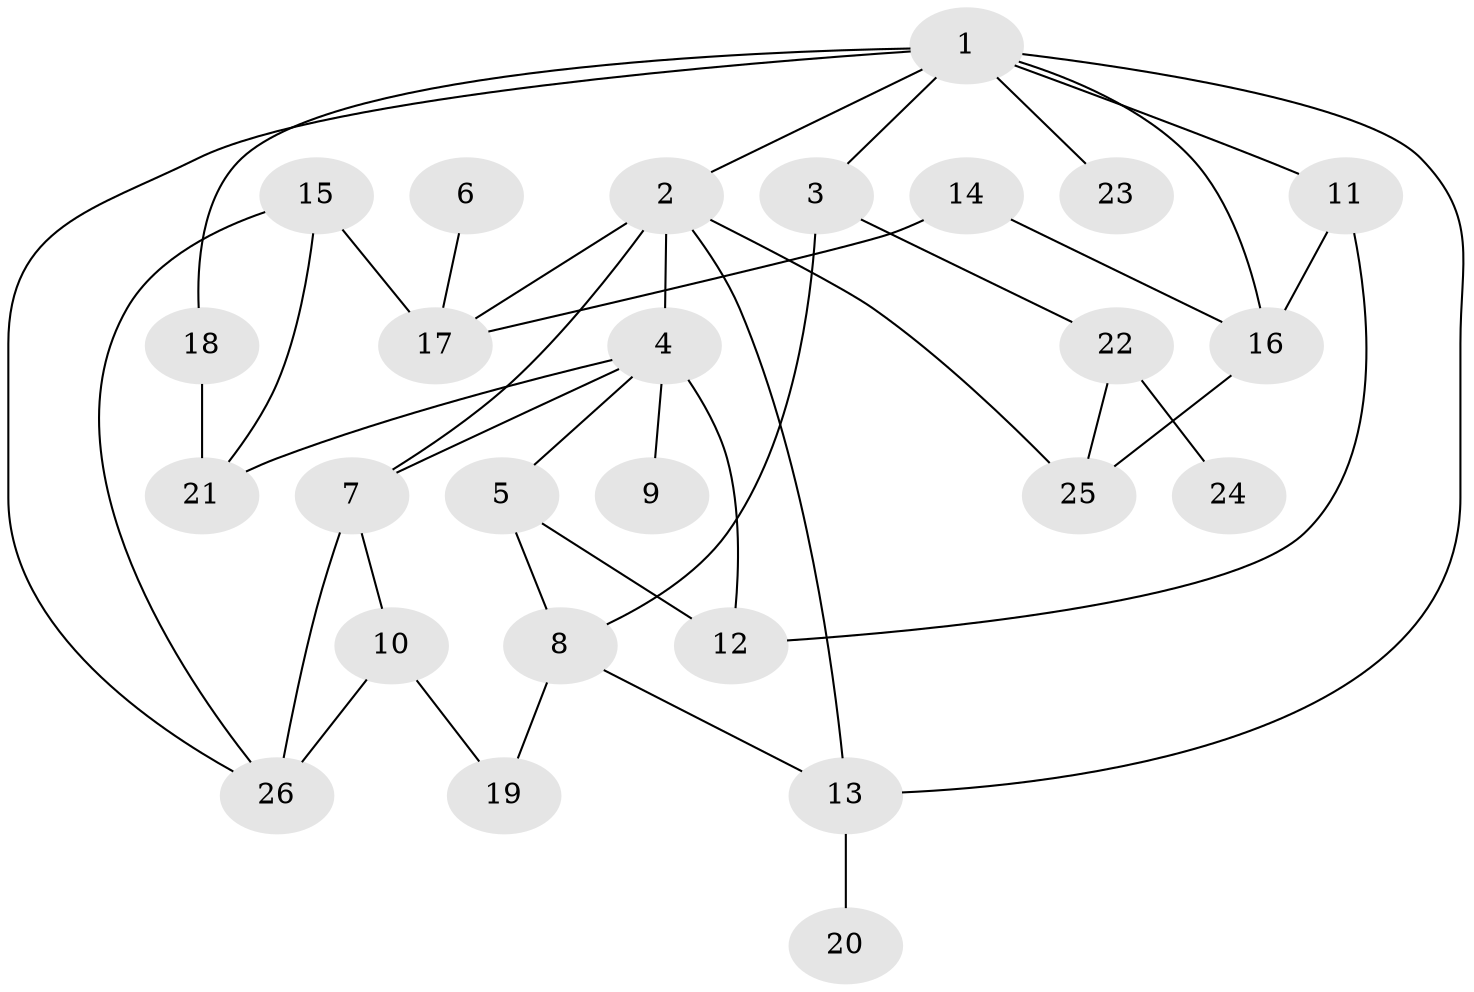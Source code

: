 // original degree distribution, {5: 0.0784313725490196, 8: 0.0196078431372549, 2: 0.43137254901960786, 3: 0.2549019607843137, 4: 0.0784313725490196, 1: 0.13725490196078433}
// Generated by graph-tools (version 1.1) at 2025/49/03/09/25 03:49:22]
// undirected, 26 vertices, 41 edges
graph export_dot {
graph [start="1"]
  node [color=gray90,style=filled];
  1;
  2;
  3;
  4;
  5;
  6;
  7;
  8;
  9;
  10;
  11;
  12;
  13;
  14;
  15;
  16;
  17;
  18;
  19;
  20;
  21;
  22;
  23;
  24;
  25;
  26;
  1 -- 2 [weight=1.0];
  1 -- 3 [weight=1.0];
  1 -- 11 [weight=1.0];
  1 -- 13 [weight=1.0];
  1 -- 16 [weight=1.0];
  1 -- 18 [weight=1.0];
  1 -- 23 [weight=1.0];
  1 -- 26 [weight=1.0];
  2 -- 4 [weight=1.0];
  2 -- 7 [weight=1.0];
  2 -- 13 [weight=1.0];
  2 -- 17 [weight=1.0];
  2 -- 25 [weight=1.0];
  3 -- 8 [weight=1.0];
  3 -- 22 [weight=1.0];
  4 -- 5 [weight=1.0];
  4 -- 7 [weight=1.0];
  4 -- 9 [weight=1.0];
  4 -- 12 [weight=1.0];
  4 -- 21 [weight=1.0];
  5 -- 8 [weight=1.0];
  5 -- 12 [weight=1.0];
  6 -- 17 [weight=1.0];
  7 -- 10 [weight=1.0];
  7 -- 26 [weight=2.0];
  8 -- 13 [weight=1.0];
  8 -- 19 [weight=1.0];
  10 -- 19 [weight=1.0];
  10 -- 26 [weight=1.0];
  11 -- 12 [weight=1.0];
  11 -- 16 [weight=1.0];
  13 -- 20 [weight=1.0];
  14 -- 16 [weight=1.0];
  14 -- 17 [weight=1.0];
  15 -- 17 [weight=1.0];
  15 -- 21 [weight=1.0];
  15 -- 26 [weight=1.0];
  16 -- 25 [weight=1.0];
  18 -- 21 [weight=1.0];
  22 -- 24 [weight=1.0];
  22 -- 25 [weight=1.0];
}
